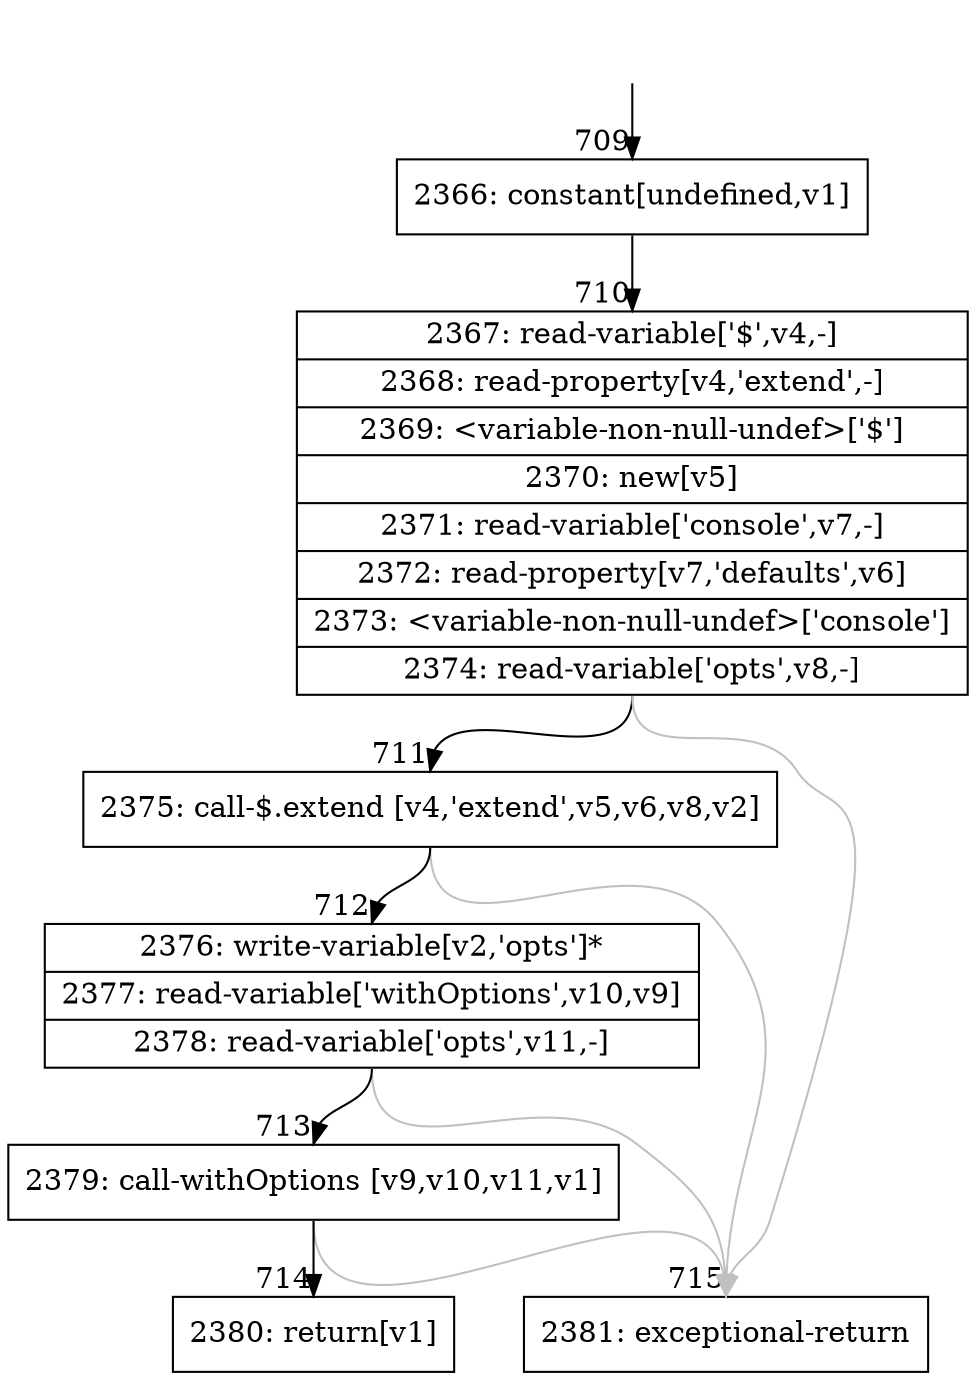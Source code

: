 digraph {
rankdir="TD"
BB_entry49[shape=none,label=""];
BB_entry49 -> BB709 [tailport=s, headport=n, headlabel="    709"]
BB709 [shape=record label="{2366: constant[undefined,v1]}" ] 
BB709 -> BB710 [tailport=s, headport=n, headlabel="      710"]
BB710 [shape=record label="{2367: read-variable['$',v4,-]|2368: read-property[v4,'extend',-]|2369: \<variable-non-null-undef\>['$']|2370: new[v5]|2371: read-variable['console',v7,-]|2372: read-property[v7,'defaults',v6]|2373: \<variable-non-null-undef\>['console']|2374: read-variable['opts',v8,-]}" ] 
BB710 -> BB711 [tailport=s, headport=n, headlabel="      711"]
BB710 -> BB715 [tailport=s, headport=n, color=gray, headlabel="      715"]
BB711 [shape=record label="{2375: call-$.extend [v4,'extend',v5,v6,v8,v2]}" ] 
BB711 -> BB712 [tailport=s, headport=n, headlabel="      712"]
BB711 -> BB715 [tailport=s, headport=n, color=gray]
BB712 [shape=record label="{2376: write-variable[v2,'opts']*|2377: read-variable['withOptions',v10,v9]|2378: read-variable['opts',v11,-]}" ] 
BB712 -> BB713 [tailport=s, headport=n, headlabel="      713"]
BB712 -> BB715 [tailport=s, headport=n, color=gray]
BB713 [shape=record label="{2379: call-withOptions [v9,v10,v11,v1]}" ] 
BB713 -> BB714 [tailport=s, headport=n, headlabel="      714"]
BB713 -> BB715 [tailport=s, headport=n, color=gray]
BB714 [shape=record label="{2380: return[v1]}" ] 
BB715 [shape=record label="{2381: exceptional-return}" ] 
//#$~ 600
}
